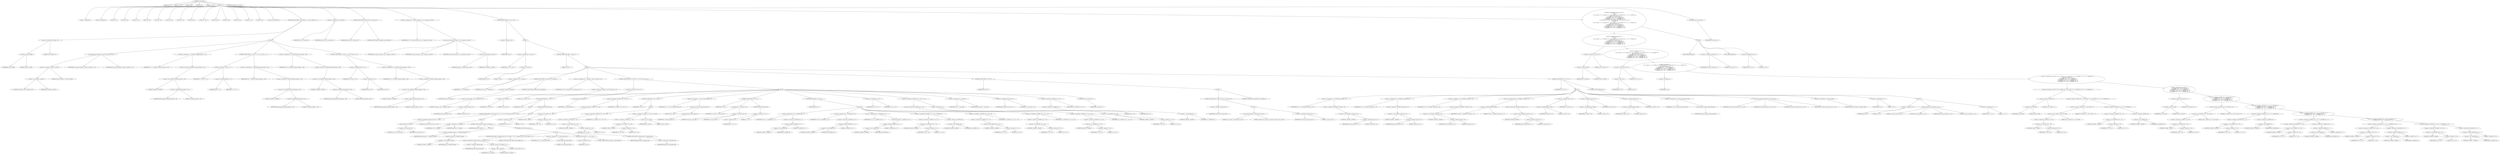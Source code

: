 digraph cache_insert {  
"1000118" [label = "(METHOD,cache_insert)" ]
"1000119" [label = "(PARAM,int a1)" ]
"1000120" [label = "(PARAM,void *cp)" ]
"1000121" [label = "(PARAM,int a3)" ]
"1000122" [label = "(PARAM,int a4)" ]
"1000123" [label = "(PARAM,__int16 a5)" ]
"1000124" [label = "(BLOCK,,)" ]
"1000125" [label = "(LOCAL,v7: unsigned int)" ]
"1000126" [label = "(LOCAL,v8: unsigned int)" ]
"1000127" [label = "(LOCAL,v9: int)" ]
"1000128" [label = "(LOCAL,v10: int)" ]
"1000129" [label = "(LOCAL,v11: int)" ]
"1000130" [label = "(LOCAL,v12: int)" ]
"1000131" [label = "(LOCAL,v13: int)" ]
"1000132" [label = "(LOCAL,v14: int)" ]
"1000133" [label = "(LOCAL,v15: int)" ]
"1000134" [label = "(LOCAL,v16: int)" ]
"1000135" [label = "(LOCAL,v17: char *)" ]
"1000136" [label = "(LOCAL,v18: int)" ]
"1000137" [label = "(LOCAL,v19: int)" ]
"1000138" [label = "(LOCAL,v20: int)" ]
"1000139" [label = "(LOCAL,v21: int)" ]
"1000140" [label = "(LOCAL,v25: int)" ]
"1000141" [label = "(LOCAL,v26: _DWORD [ 4 ])" ]
"1000142" [label = "(CONTROL_STRUCTURE,if ( (a5 & 0x980) != 0 ),if ( (a5 & 0x980) != 0 ))" ]
"1000143" [label = "(<operator>.notEquals,(a5 & 0x980) != 0)" ]
"1000144" [label = "(<operator>.and,a5 & 0x980)" ]
"1000145" [label = "(IDENTIFIER,a5,a5 & 0x980)" ]
"1000146" [label = "(LITERAL,0x980,a5 & 0x980)" ]
"1000147" [label = "(LITERAL,0,(a5 & 0x980) != 0)" ]
"1000148" [label = "(BLOCK,,)" ]
"1000149" [label = "(log_query,log_query((unsigned __int16)a5 | 0x10000, a1, cp))" ]
"1000150" [label = "(<operator>.or,(unsigned __int16)a5 | 0x10000)" ]
"1000151" [label = "(<operator>.cast,(unsigned __int16)a5)" ]
"1000152" [label = "(UNKNOWN,unsigned __int16,unsigned __int16)" ]
"1000153" [label = "(IDENTIFIER,a5,(unsigned __int16)a5)" ]
"1000154" [label = "(LITERAL,0x10000,(unsigned __int16)a5 | 0x10000)" ]
"1000155" [label = "(IDENTIFIER,a1,log_query((unsigned __int16)a5 | 0x10000, a1, cp))" ]
"1000156" [label = "(IDENTIFIER,cp,log_query((unsigned __int16)a5 | 0x10000, a1, cp))" ]
"1000157" [label = "(<operator>.assignment,v7 = *(_DWORD *)(dnsmasq_daemon + 252))" ]
"1000158" [label = "(IDENTIFIER,v7,v7 = *(_DWORD *)(dnsmasq_daemon + 252))" ]
"1000159" [label = "(<operator>.indirection,*(_DWORD *)(dnsmasq_daemon + 252))" ]
"1000160" [label = "(<operator>.cast,(_DWORD *)(dnsmasq_daemon + 252))" ]
"1000161" [label = "(UNKNOWN,_DWORD *,_DWORD *)" ]
"1000162" [label = "(<operator>.addition,dnsmasq_daemon + 252)" ]
"1000163" [label = "(IDENTIFIER,dnsmasq_daemon,dnsmasq_daemon + 252)" ]
"1000164" [label = "(LITERAL,252,dnsmasq_daemon + 252)" ]
"1000165" [label = "(CONTROL_STRUCTURE,if ( v7 && a4 >= v7 ),if ( v7 && a4 >= v7 ))" ]
"1000166" [label = "(<operator>.logicalAnd,v7 && a4 >= v7)" ]
"1000167" [label = "(IDENTIFIER,v7,v7 && a4 >= v7)" ]
"1000168" [label = "(<operator>.greaterEqualsThan,a4 >= v7)" ]
"1000169" [label = "(IDENTIFIER,a4,a4 >= v7)" ]
"1000170" [label = "(IDENTIFIER,v7,a4 >= v7)" ]
"1000171" [label = "(<operator>.assignment,a4 = *(_DWORD *)(dnsmasq_daemon + 252))" ]
"1000172" [label = "(IDENTIFIER,a4,a4 = *(_DWORD *)(dnsmasq_daemon + 252))" ]
"1000173" [label = "(<operator>.indirection,*(_DWORD *)(dnsmasq_daemon + 252))" ]
"1000174" [label = "(<operator>.cast,(_DWORD *)(dnsmasq_daemon + 252))" ]
"1000175" [label = "(UNKNOWN,_DWORD *,_DWORD *)" ]
"1000176" [label = "(<operator>.addition,dnsmasq_daemon + 252)" ]
"1000177" [label = "(IDENTIFIER,dnsmasq_daemon,dnsmasq_daemon + 252)" ]
"1000178" [label = "(LITERAL,252,dnsmasq_daemon + 252)" ]
"1000179" [label = "(<operator>.assignment,v8 = *(_DWORD *)(dnsmasq_daemon + 248))" ]
"1000180" [label = "(IDENTIFIER,v8,v8 = *(_DWORD *)(dnsmasq_daemon + 248))" ]
"1000181" [label = "(<operator>.indirection,*(_DWORD *)(dnsmasq_daemon + 248))" ]
"1000182" [label = "(<operator>.cast,(_DWORD *)(dnsmasq_daemon + 248))" ]
"1000183" [label = "(UNKNOWN,_DWORD *,_DWORD *)" ]
"1000184" [label = "(<operator>.addition,dnsmasq_daemon + 248)" ]
"1000185" [label = "(IDENTIFIER,dnsmasq_daemon,dnsmasq_daemon + 248)" ]
"1000186" [label = "(LITERAL,248,dnsmasq_daemon + 248)" ]
"1000187" [label = "(CONTROL_STRUCTURE,if ( v8 && a4 < v8 ),if ( v8 && a4 < v8 ))" ]
"1000188" [label = "(<operator>.logicalAnd,v8 && a4 < v8)" ]
"1000189" [label = "(IDENTIFIER,v8,v8 && a4 < v8)" ]
"1000190" [label = "(<operator>.lessThan,a4 < v8)" ]
"1000191" [label = "(IDENTIFIER,a4,a4 < v8)" ]
"1000192" [label = "(IDENTIFIER,v8,a4 < v8)" ]
"1000193" [label = "(<operator>.assignment,a4 = *(_DWORD *)(dnsmasq_daemon + 248))" ]
"1000194" [label = "(IDENTIFIER,a4,a4 = *(_DWORD *)(dnsmasq_daemon + 248))" ]
"1000195" [label = "(<operator>.indirection,*(_DWORD *)(dnsmasq_daemon + 248))" ]
"1000196" [label = "(<operator>.cast,(_DWORD *)(dnsmasq_daemon + 248))" ]
"1000197" [label = "(UNKNOWN,_DWORD *,_DWORD *)" ]
"1000198" [label = "(<operator>.addition,dnsmasq_daemon + 248)" ]
"1000199" [label = "(IDENTIFIER,dnsmasq_daemon,dnsmasq_daemon + 248)" ]
"1000200" [label = "(LITERAL,248,dnsmasq_daemon + 248)" ]
"1000201" [label = "(<operator>.assignment,v9 = insert_error)" ]
"1000202" [label = "(IDENTIFIER,v9,v9 = insert_error)" ]
"1000203" [label = "(IDENTIFIER,insert_error,v9 = insert_error)" ]
"1000204" [label = "(CONTROL_STRUCTURE,if ( insert_error ),if ( insert_error ))" ]
"1000205" [label = "(IDENTIFIER,insert_error,if ( insert_error ))" ]
"1000206" [label = "(CONTROL_STRUCTURE,goto LABEL_29;,goto LABEL_29;)" ]
"1000207" [label = "(<operator>.assignment,v10 = cache_scan_free(a1, cp, a3, (unsigned __int16)a5))" ]
"1000208" [label = "(IDENTIFIER,v10,v10 = cache_scan_free(a1, cp, a3, (unsigned __int16)a5))" ]
"1000209" [label = "(cache_scan_free,cache_scan_free(a1, cp, a3, (unsigned __int16)a5))" ]
"1000210" [label = "(IDENTIFIER,a1,cache_scan_free(a1, cp, a3, (unsigned __int16)a5))" ]
"1000211" [label = "(IDENTIFIER,cp,cache_scan_free(a1, cp, a3, (unsigned __int16)a5))" ]
"1000212" [label = "(IDENTIFIER,a3,cache_scan_free(a1, cp, a3, (unsigned __int16)a5))" ]
"1000213" [label = "(<operator>.cast,(unsigned __int16)a5)" ]
"1000214" [label = "(UNKNOWN,unsigned __int16,unsigned __int16)" ]
"1000215" [label = "(IDENTIFIER,a5,(unsigned __int16)a5)" ]
"1000216" [label = "(CONTROL_STRUCTURE,if ( !v10 ),if ( !v10 ))" ]
"1000217" [label = "(<operator>.logicalNot,!v10)" ]
"1000218" [label = "(IDENTIFIER,v10,!v10)" ]
"1000219" [label = "(BLOCK,,)" ]
"1000220" [label = "(<operator>.assignment,v11 = a5 & 4)" ]
"1000221" [label = "(IDENTIFIER,v11,v11 = a5 & 4)" ]
"1000222" [label = "(<operator>.and,a5 & 4)" ]
"1000223" [label = "(IDENTIFIER,a5,a5 & 4)" ]
"1000224" [label = "(LITERAL,4,a5 & 4)" ]
"1000225" [label = "(CONTROL_STRUCTURE,while ( 1 ),while ( 1 ))" ]
"1000226" [label = "(LITERAL,1,while ( 1 ))" ]
"1000227" [label = "(BLOCK,,)" ]
"1000228" [label = "(<operator>.assignment,v12 = cache_tail)" ]
"1000229" [label = "(IDENTIFIER,v12,v12 = cache_tail)" ]
"1000230" [label = "(IDENTIFIER,cache_tail,v12 = cache_tail)" ]
"1000231" [label = "(CONTROL_STRUCTURE,if ( !cache_tail ),if ( !cache_tail ))" ]
"1000232" [label = "(<operator>.logicalNot,!cache_tail)" ]
"1000233" [label = "(IDENTIFIER,cache_tail,!cache_tail)" ]
"1000234" [label = "(CONTROL_STRUCTURE,goto LABEL_28;,goto LABEL_28;)" ]
"1000235" [label = "(<operator>.assignment,v25 = *(unsigned __int16 *)(cache_tail + 36))" ]
"1000236" [label = "(IDENTIFIER,v25,v25 = *(unsigned __int16 *)(cache_tail + 36))" ]
"1000237" [label = "(<operator>.indirection,*(unsigned __int16 *)(cache_tail + 36))" ]
"1000238" [label = "(<operator>.cast,(unsigned __int16 *)(cache_tail + 36))" ]
"1000239" [label = "(UNKNOWN,unsigned __int16 *,unsigned __int16 *)" ]
"1000240" [label = "(<operator>.addition,cache_tail + 36)" ]
"1000241" [label = "(IDENTIFIER,cache_tail,cache_tail + 36)" ]
"1000242" [label = "(LITERAL,36,cache_tail + 36)" ]
"1000243" [label = "(CONTROL_STRUCTURE,if ( (v25 & 0xC) == 0 ),if ( (v25 & 0xC) == 0 ))" ]
"1000244" [label = "(<operator>.equals,(v25 & 0xC) == 0)" ]
"1000245" [label = "(<operator>.and,v25 & 0xC)" ]
"1000246" [label = "(IDENTIFIER,v25,v25 & 0xC)" ]
"1000247" [label = "(LITERAL,0xC,v25 & 0xC)" ]
"1000248" [label = "(LITERAL,0,(v25 & 0xC) == 0)" ]
"1000249" [label = "(BLOCK,,)" ]
"1000250" [label = "(CONTROL_STRUCTURE,if ( a1 ),if ( a1 ))" ]
"1000251" [label = "(IDENTIFIER,a1,if ( a1 ))" ]
"1000252" [label = "(BLOCK,,)" ]
"1000253" [label = "(CONTROL_STRUCTURE,if ( strlen((const char *)a1) > 0x31 ),if ( strlen((const char *)a1) > 0x31 ))" ]
"1000254" [label = "(<operator>.greaterThan,strlen((const char *)a1) > 0x31)" ]
"1000255" [label = "(strlen,strlen((const char *)a1))" ]
"1000256" [label = "(<operator>.cast,(const char *)a1)" ]
"1000257" [label = "(UNKNOWN,const char *,const char *)" ]
"1000258" [label = "(IDENTIFIER,a1,(const char *)a1)" ]
"1000259" [label = "(LITERAL,0x31,strlen((const char *)a1) > 0x31)" ]
"1000260" [label = "(BLOCK,,)" ]
"1000261" [label = "(<operator>.assignment,v10 = big_free)" ]
"1000262" [label = "(IDENTIFIER,v10,v10 = big_free)" ]
"1000263" [label = "(IDENTIFIER,big_free,v10 = big_free)" ]
"1000264" [label = "(CONTROL_STRUCTURE,if ( big_free ),if ( big_free ))" ]
"1000265" [label = "(IDENTIFIER,big_free,if ( big_free ))" ]
"1000266" [label = "(BLOCK,,)" ]
"1000267" [label = "(<operator>.assignment,big_free = *(_DWORD *)big_free)" ]
"1000268" [label = "(IDENTIFIER,big_free,big_free = *(_DWORD *)big_free)" ]
"1000269" [label = "(<operator>.indirection,*(_DWORD *)big_free)" ]
"1000270" [label = "(<operator>.cast,(_DWORD *)big_free)" ]
"1000271" [label = "(UNKNOWN,_DWORD *,_DWORD *)" ]
"1000272" [label = "(IDENTIFIER,big_free,(_DWORD *)big_free)" ]
"1000273" [label = "(CONTROL_STRUCTURE,else,else)" ]
"1000274" [label = "(BLOCK,,)" ]
"1000275" [label = "(CONTROL_STRUCTURE,if ( !bignames_left && (a5 & 0x5000) == 0 ),if ( !bignames_left && (a5 & 0x5000) == 0 ))" ]
"1000276" [label = "(<operator>.logicalAnd,!bignames_left && (a5 & 0x5000) == 0)" ]
"1000277" [label = "(<operator>.logicalNot,!bignames_left)" ]
"1000278" [label = "(IDENTIFIER,bignames_left,!bignames_left)" ]
"1000279" [label = "(<operator>.equals,(a5 & 0x5000) == 0)" ]
"1000280" [label = "(<operator>.and,a5 & 0x5000)" ]
"1000281" [label = "(IDENTIFIER,a5,a5 & 0x5000)" ]
"1000282" [label = "(LITERAL,0x5000,a5 & 0x5000)" ]
"1000283" [label = "(LITERAL,0,(a5 & 0x5000) == 0)" ]
"1000284" [label = "(CONTROL_STRUCTURE,goto LABEL_28;,goto LABEL_28;)" ]
"1000285" [label = "(<operator>.assignment,v10 = whine_malloc(1028))" ]
"1000286" [label = "(IDENTIFIER,v10,v10 = whine_malloc(1028))" ]
"1000287" [label = "(whine_malloc,whine_malloc(1028))" ]
"1000288" [label = "(LITERAL,1028,whine_malloc(1028))" ]
"1000289" [label = "(CONTROL_STRUCTURE,if ( !v10 ),if ( !v10 ))" ]
"1000290" [label = "(<operator>.logicalNot,!v10)" ]
"1000291" [label = "(IDENTIFIER,v10,!v10)" ]
"1000292" [label = "(CONTROL_STRUCTURE,goto LABEL_28;,goto LABEL_28;)" ]
"1000293" [label = "(CONTROL_STRUCTURE,if ( bignames_left ),if ( bignames_left ))" ]
"1000294" [label = "(IDENTIFIER,bignames_left,if ( bignames_left ))" ]
"1000295" [label = "(<operator>.preDecrement,--bignames_left)" ]
"1000296" [label = "(IDENTIFIER,bignames_left,--bignames_left)" ]
"1000297" [label = "(CONTROL_STRUCTURE,else,else)" ]
"1000298" [label = "(BLOCK,,)" ]
"1000299" [label = "(<operator>.assignment,v10 = 0)" ]
"1000300" [label = "(IDENTIFIER,v10,v10 = 0)" ]
"1000301" [label = "(LITERAL,0,v10 = 0)" ]
"1000302" [label = "(cache_unlink,cache_unlink(v12))" ]
"1000303" [label = "(IDENTIFIER,v12,cache_unlink(v12))" ]
"1000304" [label = "(<operator>.assignment,*(_WORD *)(v12 + 36) = a5)" ]
"1000305" [label = "(<operator>.indirection,*(_WORD *)(v12 + 36))" ]
"1000306" [label = "(<operator>.cast,(_WORD *)(v12 + 36))" ]
"1000307" [label = "(UNKNOWN,_WORD *,_WORD *)" ]
"1000308" [label = "(<operator>.addition,v12 + 36)" ]
"1000309" [label = "(IDENTIFIER,v12,v12 + 36)" ]
"1000310" [label = "(LITERAL,36,v12 + 36)" ]
"1000311" [label = "(IDENTIFIER,a5,*(_WORD *)(v12 + 36) = a5)" ]
"1000312" [label = "(CONTROL_STRUCTURE,if ( v10 ),if ( v10 ))" ]
"1000313" [label = "(IDENTIFIER,v10,if ( v10 ))" ]
"1000314" [label = "(BLOCK,,)" ]
"1000315" [label = "(<operator>.assignment,*(_DWORD *)(v12 + 40) = v10)" ]
"1000316" [label = "(<operator>.indirection,*(_DWORD *)(v12 + 40))" ]
"1000317" [label = "(<operator>.cast,(_DWORD *)(v12 + 40))" ]
"1000318" [label = "(UNKNOWN,_DWORD *,_DWORD *)" ]
"1000319" [label = "(<operator>.addition,v12 + 40)" ]
"1000320" [label = "(IDENTIFIER,v12,v12 + 40)" ]
"1000321" [label = "(LITERAL,40,v12 + 40)" ]
"1000322" [label = "(IDENTIFIER,v10,*(_DWORD *)(v12 + 40) = v10)" ]
"1000323" [label = "(<operator>.assignment,*(_WORD *)(v12 + 36) = a5 | 0x200)" ]
"1000324" [label = "(<operator>.indirection,*(_WORD *)(v12 + 36))" ]
"1000325" [label = "(<operator>.cast,(_WORD *)(v12 + 36))" ]
"1000326" [label = "(UNKNOWN,_WORD *,_WORD *)" ]
"1000327" [label = "(<operator>.addition,v12 + 36)" ]
"1000328" [label = "(IDENTIFIER,v12,v12 + 36)" ]
"1000329" [label = "(LITERAL,36,v12 + 36)" ]
"1000330" [label = "(<operator>.or,a5 | 0x200)" ]
"1000331" [label = "(IDENTIFIER,a5,a5 | 0x200)" ]
"1000332" [label = "(LITERAL,0x200,a5 | 0x200)" ]
"1000333" [label = "(<operator>.assignment,v17 = (char *)cache_get_name(v12))" ]
"1000334" [label = "(IDENTIFIER,v17,v17 = (char *)cache_get_name(v12))" ]
"1000335" [label = "(<operator>.cast,(char *)cache_get_name(v12))" ]
"1000336" [label = "(UNKNOWN,char *,char *)" ]
"1000337" [label = "(cache_get_name,cache_get_name(v12))" ]
"1000338" [label = "(IDENTIFIER,v12,cache_get_name(v12))" ]
"1000339" [label = "(CONTROL_STRUCTURE,if ( a1 ),if ( a1 ))" ]
"1000340" [label = "(IDENTIFIER,a1,if ( a1 ))" ]
"1000341" [label = "(strcpy,strcpy(v17, (const char *)a1))" ]
"1000342" [label = "(IDENTIFIER,v17,strcpy(v17, (const char *)a1))" ]
"1000343" [label = "(<operator>.cast,(const char *)a1)" ]
"1000344" [label = "(UNKNOWN,const char *,const char *)" ]
"1000345" [label = "(IDENTIFIER,a1,(const char *)a1)" ]
"1000346" [label = "(CONTROL_STRUCTURE,else,else)" ]
"1000347" [label = "(<operator>.assignment,*v17 = 0)" ]
"1000348" [label = "(<operator>.indirection,*v17)" ]
"1000349" [label = "(IDENTIFIER,v17,*v17 = 0)" ]
"1000350" [label = "(LITERAL,0,*v17 = 0)" ]
"1000351" [label = "(CONTROL_STRUCTURE,if ( cp ),if ( cp ))" ]
"1000352" [label = "(IDENTIFIER,cp,if ( cp ))" ]
"1000353" [label = "(BLOCK,,)" ]
"1000354" [label = "(<operator>.assignment,v18 = *((_DWORD *)cp + 1))" ]
"1000355" [label = "(IDENTIFIER,v18,v18 = *((_DWORD *)cp + 1))" ]
"1000356" [label = "(<operator>.indirection,*((_DWORD *)cp + 1))" ]
"1000357" [label = "(<operator>.addition,(_DWORD *)cp + 1)" ]
"1000358" [label = "(<operator>.cast,(_DWORD *)cp)" ]
"1000359" [label = "(UNKNOWN,_DWORD *,_DWORD *)" ]
"1000360" [label = "(IDENTIFIER,cp,(_DWORD *)cp)" ]
"1000361" [label = "(LITERAL,1,(_DWORD *)cp + 1)" ]
"1000362" [label = "(<operator>.assignment,v19 = *((_DWORD *)cp + 2))" ]
"1000363" [label = "(IDENTIFIER,v19,v19 = *((_DWORD *)cp + 2))" ]
"1000364" [label = "(<operator>.indirection,*((_DWORD *)cp + 2))" ]
"1000365" [label = "(<operator>.addition,(_DWORD *)cp + 2)" ]
"1000366" [label = "(<operator>.cast,(_DWORD *)cp)" ]
"1000367" [label = "(UNKNOWN,_DWORD *,_DWORD *)" ]
"1000368" [label = "(IDENTIFIER,cp,(_DWORD *)cp)" ]
"1000369" [label = "(LITERAL,2,(_DWORD *)cp + 2)" ]
"1000370" [label = "(<operator>.assignment,v20 = *((_DWORD *)cp + 3))" ]
"1000371" [label = "(IDENTIFIER,v20,v20 = *((_DWORD *)cp + 3))" ]
"1000372" [label = "(<operator>.indirection,*((_DWORD *)cp + 3))" ]
"1000373" [label = "(<operator>.addition,(_DWORD *)cp + 3)" ]
"1000374" [label = "(<operator>.cast,(_DWORD *)cp)" ]
"1000375" [label = "(UNKNOWN,_DWORD *,_DWORD *)" ]
"1000376" [label = "(IDENTIFIER,cp,(_DWORD *)cp)" ]
"1000377" [label = "(LITERAL,3,(_DWORD *)cp + 3)" ]
"1000378" [label = "(<operator>.assignment,*(_DWORD *)(v12 + 12) = *(_DWORD *)cp)" ]
"1000379" [label = "(<operator>.indirection,*(_DWORD *)(v12 + 12))" ]
"1000380" [label = "(<operator>.cast,(_DWORD *)(v12 + 12))" ]
"1000381" [label = "(UNKNOWN,_DWORD *,_DWORD *)" ]
"1000382" [label = "(<operator>.addition,v12 + 12)" ]
"1000383" [label = "(IDENTIFIER,v12,v12 + 12)" ]
"1000384" [label = "(LITERAL,12,v12 + 12)" ]
"1000385" [label = "(<operator>.indirection,*(_DWORD *)cp)" ]
"1000386" [label = "(<operator>.cast,(_DWORD *)cp)" ]
"1000387" [label = "(UNKNOWN,_DWORD *,_DWORD *)" ]
"1000388" [label = "(IDENTIFIER,cp,(_DWORD *)cp)" ]
"1000389" [label = "(<operator>.assignment,*(_DWORD *)(v12 + 16) = v18)" ]
"1000390" [label = "(<operator>.indirection,*(_DWORD *)(v12 + 16))" ]
"1000391" [label = "(<operator>.cast,(_DWORD *)(v12 + 16))" ]
"1000392" [label = "(UNKNOWN,_DWORD *,_DWORD *)" ]
"1000393" [label = "(<operator>.addition,v12 + 16)" ]
"1000394" [label = "(IDENTIFIER,v12,v12 + 16)" ]
"1000395" [label = "(LITERAL,16,v12 + 16)" ]
"1000396" [label = "(IDENTIFIER,v18,*(_DWORD *)(v12 + 16) = v18)" ]
"1000397" [label = "(<operator>.assignment,*(_DWORD *)(v12 + 20) = v19)" ]
"1000398" [label = "(<operator>.indirection,*(_DWORD *)(v12 + 20))" ]
"1000399" [label = "(<operator>.cast,(_DWORD *)(v12 + 20))" ]
"1000400" [label = "(UNKNOWN,_DWORD *,_DWORD *)" ]
"1000401" [label = "(<operator>.addition,v12 + 20)" ]
"1000402" [label = "(IDENTIFIER,v12,v12 + 20)" ]
"1000403" [label = "(LITERAL,20,v12 + 20)" ]
"1000404" [label = "(IDENTIFIER,v19,*(_DWORD *)(v12 + 20) = v19)" ]
"1000405" [label = "(<operator>.assignment,*(_DWORD *)(v12 + 24) = v20)" ]
"1000406" [label = "(<operator>.indirection,*(_DWORD *)(v12 + 24))" ]
"1000407" [label = "(<operator>.cast,(_DWORD *)(v12 + 24))" ]
"1000408" [label = "(UNKNOWN,_DWORD *,_DWORD *)" ]
"1000409" [label = "(<operator>.addition,v12 + 24)" ]
"1000410" [label = "(IDENTIFIER,v12,v12 + 24)" ]
"1000411" [label = "(LITERAL,24,v12 + 24)" ]
"1000412" [label = "(IDENTIFIER,v20,*(_DWORD *)(v12 + 24) = v20)" ]
"1000413" [label = "(<operator>.assignment,v10 = v12)" ]
"1000414" [label = "(IDENTIFIER,v10,v10 = v12)" ]
"1000415" [label = "(IDENTIFIER,v12,v10 = v12)" ]
"1000416" [label = "(<operator>.assignment,*(_DWORD *)(v12 + 28) = a3 + a4)" ]
"1000417" [label = "(<operator>.indirection,*(_DWORD *)(v12 + 28))" ]
"1000418" [label = "(<operator>.cast,(_DWORD *)(v12 + 28))" ]
"1000419" [label = "(UNKNOWN,_DWORD *,_DWORD *)" ]
"1000420" [label = "(<operator>.addition,v12 + 28)" ]
"1000421" [label = "(IDENTIFIER,v12,v12 + 28)" ]
"1000422" [label = "(LITERAL,28,v12 + 28)" ]
"1000423" [label = "(<operator>.addition,a3 + a4)" ]
"1000424" [label = "(IDENTIFIER,a3,a3 + a4)" ]
"1000425" [label = "(IDENTIFIER,a4,a3 + a4)" ]
"1000426" [label = "(<operator>.assignment,v21 = new_chain)" ]
"1000427" [label = "(IDENTIFIER,v21,v21 = new_chain)" ]
"1000428" [label = "(IDENTIFIER,new_chain,v21 = new_chain)" ]
"1000429" [label = "(<operator>.assignment,new_chain = v12)" ]
"1000430" [label = "(IDENTIFIER,new_chain,new_chain = v12)" ]
"1000431" [label = "(IDENTIFIER,v12,new_chain = v12)" ]
"1000432" [label = "(<operator>.assignment,*(_DWORD *)v12 = v21)" ]
"1000433" [label = "(<operator>.indirection,*(_DWORD *)v12)" ]
"1000434" [label = "(<operator>.cast,(_DWORD *)v12)" ]
"1000435" [label = "(UNKNOWN,_DWORD *,_DWORD *)" ]
"1000436" [label = "(IDENTIFIER,v12,(_DWORD *)v12)" ]
"1000437" [label = "(IDENTIFIER,v21,*(_DWORD *)v12 = v21)" ]
"1000438" [label = "(RETURN,return v10;,return v10;)" ]
"1000439" [label = "(IDENTIFIER,v10,return v10;)" ]
"1000440" [label = "(CONTROL_STRUCTURE,if ( v9 ),if ( v9 ))" ]
"1000441" [label = "(IDENTIFIER,v9,if ( v9 ))" ]
"1000442" [label = "(BLOCK,,)" ]
"1000443" [label = "(CONTROL_STRUCTURE,if ( !warned_12255 ),if ( !warned_12255 ))" ]
"1000444" [label = "(<operator>.logicalNot,!warned_12255)" ]
"1000445" [label = "(IDENTIFIER,warned_12255,!warned_12255)" ]
"1000446" [label = "(BLOCK,,)" ]
"1000447" [label = "(my_syslog,my_syslog(3, \"Internal error in cache.\"))" ]
"1000448" [label = "(LITERAL,3,my_syslog(3, \"Internal error in cache.\"))" ]
"1000449" [label = "(LITERAL,\"Internal error in cache.\",my_syslog(3, \"Internal error in cache.\"))" ]
"1000450" [label = "(<operator>.assignment,warned_12255 = 1)" ]
"1000451" [label = "(IDENTIFIER,warned_12255,warned_12255 = 1)" ]
"1000452" [label = "(LITERAL,1,warned_12255 = 1)" ]
"1000453" [label = "(CONTROL_STRUCTURE,goto LABEL_28;,goto LABEL_28;)" ]
"1000454" [label = "(CONTROL_STRUCTURE,if ( v11 ),if ( v11 ))" ]
"1000455" [label = "(IDENTIFIER,v11,if ( v11 ))" ]
"1000456" [label = "(BLOCK,,)" ]
"1000457" [label = "(<operator>.assignment,v13 = *(_DWORD *)(cache_tail + 16))" ]
"1000458" [label = "(IDENTIFIER,v13,v13 = *(_DWORD *)(cache_tail + 16))" ]
"1000459" [label = "(<operator>.indirection,*(_DWORD *)(cache_tail + 16))" ]
"1000460" [label = "(<operator>.cast,(_DWORD *)(cache_tail + 16))" ]
"1000461" [label = "(UNKNOWN,_DWORD *,_DWORD *)" ]
"1000462" [label = "(<operator>.addition,cache_tail + 16)" ]
"1000463" [label = "(IDENTIFIER,cache_tail,cache_tail + 16)" ]
"1000464" [label = "(LITERAL,16,cache_tail + 16)" ]
"1000465" [label = "(<operator>.assignment,v14 = *(_DWORD *)(cache_tail + 20))" ]
"1000466" [label = "(IDENTIFIER,v14,v14 = *(_DWORD *)(cache_tail + 20))" ]
"1000467" [label = "(<operator>.indirection,*(_DWORD *)(cache_tail + 20))" ]
"1000468" [label = "(<operator>.cast,(_DWORD *)(cache_tail + 20))" ]
"1000469" [label = "(UNKNOWN,_DWORD *,_DWORD *)" ]
"1000470" [label = "(<operator>.addition,cache_tail + 20)" ]
"1000471" [label = "(IDENTIFIER,cache_tail,cache_tail + 20)" ]
"1000472" [label = "(LITERAL,20,cache_tail + 20)" ]
"1000473" [label = "(<operator>.assignment,v15 = *(_DWORD *)(cache_tail + 24))" ]
"1000474" [label = "(IDENTIFIER,v15,v15 = *(_DWORD *)(cache_tail + 24))" ]
"1000475" [label = "(<operator>.indirection,*(_DWORD *)(cache_tail + 24))" ]
"1000476" [label = "(<operator>.cast,(_DWORD *)(cache_tail + 24))" ]
"1000477" [label = "(UNKNOWN,_DWORD *,_DWORD *)" ]
"1000478" [label = "(<operator>.addition,cache_tail + 24)" ]
"1000479" [label = "(IDENTIFIER,cache_tail,cache_tail + 24)" ]
"1000480" [label = "(LITERAL,24,cache_tail + 24)" ]
"1000481" [label = "(<operator>.assignment,v26[0] = *(_DWORD *)(cache_tail + 12))" ]
"1000482" [label = "(<operator>.indirectIndexAccess,v26[0])" ]
"1000483" [label = "(IDENTIFIER,v26,v26[0] = *(_DWORD *)(cache_tail + 12))" ]
"1000484" [label = "(LITERAL,0,v26[0] = *(_DWORD *)(cache_tail + 12))" ]
"1000485" [label = "(<operator>.indirection,*(_DWORD *)(cache_tail + 12))" ]
"1000486" [label = "(<operator>.cast,(_DWORD *)(cache_tail + 12))" ]
"1000487" [label = "(UNKNOWN,_DWORD *,_DWORD *)" ]
"1000488" [label = "(<operator>.addition,cache_tail + 12)" ]
"1000489" [label = "(IDENTIFIER,cache_tail,cache_tail + 12)" ]
"1000490" [label = "(LITERAL,12,cache_tail + 12)" ]
"1000491" [label = "(<operator>.assignment,v26[1] = v13)" ]
"1000492" [label = "(<operator>.indirectIndexAccess,v26[1])" ]
"1000493" [label = "(IDENTIFIER,v26,v26[1] = v13)" ]
"1000494" [label = "(LITERAL,1,v26[1] = v13)" ]
"1000495" [label = "(IDENTIFIER,v13,v26[1] = v13)" ]
"1000496" [label = "(<operator>.assignment,v26[2] = v14)" ]
"1000497" [label = "(<operator>.indirectIndexAccess,v26[2])" ]
"1000498" [label = "(IDENTIFIER,v26,v26[2] = v14)" ]
"1000499" [label = "(LITERAL,2,v26[2] = v14)" ]
"1000500" [label = "(IDENTIFIER,v14,v26[2] = v14)" ]
"1000501" [label = "(<operator>.assignment,v26[3] = v15)" ]
"1000502" [label = "(<operator>.indirectIndexAccess,v26[3])" ]
"1000503" [label = "(IDENTIFIER,v26,v26[3] = v15)" ]
"1000504" [label = "(LITERAL,3,v26[3] = v15)" ]
"1000505" [label = "(IDENTIFIER,v15,v26[3] = v15)" ]
"1000506" [label = "(<operator>.assignment,v16 = cache_get_name(cache_tail))" ]
"1000507" [label = "(IDENTIFIER,v16,v16 = cache_get_name(cache_tail))" ]
"1000508" [label = "(cache_get_name,cache_get_name(cache_tail))" ]
"1000509" [label = "(IDENTIFIER,cache_tail,cache_get_name(cache_tail))" ]
"1000510" [label = "(cache_scan_free,cache_scan_free(v16, v26, a3, v25))" ]
"1000511" [label = "(IDENTIFIER,v16,cache_scan_free(v16, v26, a3, v25))" ]
"1000512" [label = "(IDENTIFIER,v26,cache_scan_free(v16, v26, a3, v25))" ]
"1000513" [label = "(IDENTIFIER,a3,cache_scan_free(v16, v26, a3, v25))" ]
"1000514" [label = "(IDENTIFIER,v25,cache_scan_free(v16, v26, a3, v25))" ]
"1000515" [label = "(<operator>.preIncrement,++cache_live_freed)" ]
"1000516" [label = "(IDENTIFIER,cache_live_freed,++cache_live_freed)" ]
"1000517" [label = "(<operator>.assignment,v9 = 1)" ]
"1000518" [label = "(IDENTIFIER,v9,v9 = 1)" ]
"1000519" [label = "(LITERAL,1,v9 = 1)" ]
"1000520" [label = "(CONTROL_STRUCTURE,else,else)" ]
"1000521" [label = "(BLOCK,,)" ]
"1000522" [label = "(<operator>.assignment,v9 = 0)" ]
"1000523" [label = "(IDENTIFIER,v9,v9 = 0)" ]
"1000524" [label = "(LITERAL,0,v9 = 0)" ]
"1000525" [label = "(cache_scan_free,cache_scan_free(0, 0, a3, 0))" ]
"1000526" [label = "(LITERAL,0,cache_scan_free(0, 0, a3, 0))" ]
"1000527" [label = "(LITERAL,0,cache_scan_free(0, 0, a3, 0))" ]
"1000528" [label = "(IDENTIFIER,a3,cache_scan_free(0, 0, a3, 0))" ]
"1000529" [label = "(LITERAL,0,cache_scan_free(0, 0, a3, 0))" ]
"1000530" [label = "(<operator>.assignment,v11 = 1)" ]
"1000531" [label = "(IDENTIFIER,v11,v11 = 1)" ]
"1000532" [label = "(LITERAL,1,v11 = 1)" ]
"1000533" [label = "(CONTROL_STRUCTURE,if ( (a5 & 0x180) == 0\n    || (a5 & 8) == 0\n    || !cp\n    || ((a5 & 0x80) == 0 || (*(_WORD *)(v10 + 36) & 0x80) == 0 || *(_DWORD *)(v10 + 12) != *(_DWORD *)cp)\n    && ((a5 & 0x100) == 0\n     || (*(_WORD *)(v10 + 36) & 0x100) == 0\n     || *(_DWORD *)(v10 + 12) != *(_DWORD *)cp\n     || *(_DWORD *)(v10 + 16) != *((_DWORD *)cp + 1)\n     || *(_DWORD *)(v10 + 20) != *((_DWORD *)cp + 2)\n     || *(_DWORD *)(v10 + 24) != *((_DWORD *)cp + 3)) ),if ( (a5 & 0x180) == 0\n    || (a5 & 8) == 0\n    || !cp\n    || ((a5 & 0x80) == 0 || (*(_WORD *)(v10 + 36) & 0x80) == 0 || *(_DWORD *)(v10 + 12) != *(_DWORD *)cp)\n    && ((a5 & 0x100) == 0\n     || (*(_WORD *)(v10 + 36) & 0x100) == 0\n     || *(_DWORD *)(v10 + 12) != *(_DWORD *)cp\n     || *(_DWORD *)(v10 + 16) != *((_DWORD *)cp + 1)\n     || *(_DWORD *)(v10 + 20) != *((_DWORD *)cp + 2)\n     || *(_DWORD *)(v10 + 24) != *((_DWORD *)cp + 3)) ))" ]
"1000534" [label = "(<operator>.logicalOr,(a5 & 0x180) == 0\n    || (a5 & 8) == 0\n    || !cp\n    || ((a5 & 0x80) == 0 || (*(_WORD *)(v10 + 36) & 0x80) == 0 || *(_DWORD *)(v10 + 12) != *(_DWORD *)cp)\n    && ((a5 & 0x100) == 0\n     || (*(_WORD *)(v10 + 36) & 0x100) == 0\n     || *(_DWORD *)(v10 + 12) != *(_DWORD *)cp\n     || *(_DWORD *)(v10 + 16) != *((_DWORD *)cp + 1)\n     || *(_DWORD *)(v10 + 20) != *((_DWORD *)cp + 2)\n     || *(_DWORD *)(v10 + 24) != *((_DWORD *)cp + 3)))" ]
"1000535" [label = "(<operator>.equals,(a5 & 0x180) == 0)" ]
"1000536" [label = "(<operator>.and,a5 & 0x180)" ]
"1000537" [label = "(IDENTIFIER,a5,a5 & 0x180)" ]
"1000538" [label = "(LITERAL,0x180,a5 & 0x180)" ]
"1000539" [label = "(LITERAL,0,(a5 & 0x180) == 0)" ]
"1000540" [label = "(<operator>.logicalOr,(a5 & 8) == 0\n    || !cp\n    || ((a5 & 0x80) == 0 || (*(_WORD *)(v10 + 36) & 0x80) == 0 || *(_DWORD *)(v10 + 12) != *(_DWORD *)cp)\n    && ((a5 & 0x100) == 0\n     || (*(_WORD *)(v10 + 36) & 0x100) == 0\n     || *(_DWORD *)(v10 + 12) != *(_DWORD *)cp\n     || *(_DWORD *)(v10 + 16) != *((_DWORD *)cp + 1)\n     || *(_DWORD *)(v10 + 20) != *((_DWORD *)cp + 2)\n     || *(_DWORD *)(v10 + 24) != *((_DWORD *)cp + 3)))" ]
"1000541" [label = "(<operator>.equals,(a5 & 8) == 0)" ]
"1000542" [label = "(<operator>.and,a5 & 8)" ]
"1000543" [label = "(IDENTIFIER,a5,a5 & 8)" ]
"1000544" [label = "(LITERAL,8,a5 & 8)" ]
"1000545" [label = "(LITERAL,0,(a5 & 8) == 0)" ]
"1000546" [label = "(<operator>.logicalOr,!cp\n    || ((a5 & 0x80) == 0 || (*(_WORD *)(v10 + 36) & 0x80) == 0 || *(_DWORD *)(v10 + 12) != *(_DWORD *)cp)\n    && ((a5 & 0x100) == 0\n     || (*(_WORD *)(v10 + 36) & 0x100) == 0\n     || *(_DWORD *)(v10 + 12) != *(_DWORD *)cp\n     || *(_DWORD *)(v10 + 16) != *((_DWORD *)cp + 1)\n     || *(_DWORD *)(v10 + 20) != *((_DWORD *)cp + 2)\n     || *(_DWORD *)(v10 + 24) != *((_DWORD *)cp + 3)))" ]
"1000547" [label = "(<operator>.logicalNot,!cp)" ]
"1000548" [label = "(IDENTIFIER,cp,!cp)" ]
"1000549" [label = "(<operator>.logicalAnd,((a5 & 0x80) == 0 || (*(_WORD *)(v10 + 36) & 0x80) == 0 || *(_DWORD *)(v10 + 12) != *(_DWORD *)cp)\n    && ((a5 & 0x100) == 0\n     || (*(_WORD *)(v10 + 36) & 0x100) == 0\n     || *(_DWORD *)(v10 + 12) != *(_DWORD *)cp\n     || *(_DWORD *)(v10 + 16) != *((_DWORD *)cp + 1)\n     || *(_DWORD *)(v10 + 20) != *((_DWORD *)cp + 2)\n     || *(_DWORD *)(v10 + 24) != *((_DWORD *)cp + 3)))" ]
"1000550" [label = "(<operator>.logicalOr,(a5 & 0x80) == 0 || (*(_WORD *)(v10 + 36) & 0x80) == 0 || *(_DWORD *)(v10 + 12) != *(_DWORD *)cp)" ]
"1000551" [label = "(<operator>.equals,(a5 & 0x80) == 0)" ]
"1000552" [label = "(<operator>.and,a5 & 0x80)" ]
"1000553" [label = "(IDENTIFIER,a5,a5 & 0x80)" ]
"1000554" [label = "(LITERAL,0x80,a5 & 0x80)" ]
"1000555" [label = "(LITERAL,0,(a5 & 0x80) == 0)" ]
"1000556" [label = "(<operator>.logicalOr,(*(_WORD *)(v10 + 36) & 0x80) == 0 || *(_DWORD *)(v10 + 12) != *(_DWORD *)cp)" ]
"1000557" [label = "(<operator>.equals,(*(_WORD *)(v10 + 36) & 0x80) == 0)" ]
"1000558" [label = "(<operator>.and,*(_WORD *)(v10 + 36) & 0x80)" ]
"1000559" [label = "(<operator>.indirection,*(_WORD *)(v10 + 36))" ]
"1000560" [label = "(<operator>.cast,(_WORD *)(v10 + 36))" ]
"1000561" [label = "(UNKNOWN,_WORD *,_WORD *)" ]
"1000562" [label = "(<operator>.addition,v10 + 36)" ]
"1000563" [label = "(IDENTIFIER,v10,v10 + 36)" ]
"1000564" [label = "(LITERAL,36,v10 + 36)" ]
"1000565" [label = "(LITERAL,0x80,*(_WORD *)(v10 + 36) & 0x80)" ]
"1000566" [label = "(LITERAL,0,(*(_WORD *)(v10 + 36) & 0x80) == 0)" ]
"1000567" [label = "(<operator>.notEquals,*(_DWORD *)(v10 + 12) != *(_DWORD *)cp)" ]
"1000568" [label = "(<operator>.indirection,*(_DWORD *)(v10 + 12))" ]
"1000569" [label = "(<operator>.cast,(_DWORD *)(v10 + 12))" ]
"1000570" [label = "(UNKNOWN,_DWORD *,_DWORD *)" ]
"1000571" [label = "(<operator>.addition,v10 + 12)" ]
"1000572" [label = "(IDENTIFIER,v10,v10 + 12)" ]
"1000573" [label = "(LITERAL,12,v10 + 12)" ]
"1000574" [label = "(<operator>.indirection,*(_DWORD *)cp)" ]
"1000575" [label = "(<operator>.cast,(_DWORD *)cp)" ]
"1000576" [label = "(UNKNOWN,_DWORD *,_DWORD *)" ]
"1000577" [label = "(IDENTIFIER,cp,(_DWORD *)cp)" ]
"1000578" [label = "(<operator>.logicalOr,(a5 & 0x100) == 0\n     || (*(_WORD *)(v10 + 36) & 0x100) == 0\n     || *(_DWORD *)(v10 + 12) != *(_DWORD *)cp\n     || *(_DWORD *)(v10 + 16) != *((_DWORD *)cp + 1)\n     || *(_DWORD *)(v10 + 20) != *((_DWORD *)cp + 2)\n     || *(_DWORD *)(v10 + 24) != *((_DWORD *)cp + 3))" ]
"1000579" [label = "(<operator>.equals,(a5 & 0x100) == 0)" ]
"1000580" [label = "(<operator>.and,a5 & 0x100)" ]
"1000581" [label = "(IDENTIFIER,a5,a5 & 0x100)" ]
"1000582" [label = "(LITERAL,0x100,a5 & 0x100)" ]
"1000583" [label = "(LITERAL,0,(a5 & 0x100) == 0)" ]
"1000584" [label = "(<operator>.logicalOr,(*(_WORD *)(v10 + 36) & 0x100) == 0\n     || *(_DWORD *)(v10 + 12) != *(_DWORD *)cp\n     || *(_DWORD *)(v10 + 16) != *((_DWORD *)cp + 1)\n     || *(_DWORD *)(v10 + 20) != *((_DWORD *)cp + 2)\n     || *(_DWORD *)(v10 + 24) != *((_DWORD *)cp + 3))" ]
"1000585" [label = "(<operator>.equals,(*(_WORD *)(v10 + 36) & 0x100) == 0)" ]
"1000586" [label = "(<operator>.and,*(_WORD *)(v10 + 36) & 0x100)" ]
"1000587" [label = "(<operator>.indirection,*(_WORD *)(v10 + 36))" ]
"1000588" [label = "(<operator>.cast,(_WORD *)(v10 + 36))" ]
"1000589" [label = "(UNKNOWN,_WORD *,_WORD *)" ]
"1000590" [label = "(<operator>.addition,v10 + 36)" ]
"1000591" [label = "(IDENTIFIER,v10,v10 + 36)" ]
"1000592" [label = "(LITERAL,36,v10 + 36)" ]
"1000593" [label = "(LITERAL,0x100,*(_WORD *)(v10 + 36) & 0x100)" ]
"1000594" [label = "(LITERAL,0,(*(_WORD *)(v10 + 36) & 0x100) == 0)" ]
"1000595" [label = "(<operator>.logicalOr,*(_DWORD *)(v10 + 12) != *(_DWORD *)cp\n     || *(_DWORD *)(v10 + 16) != *((_DWORD *)cp + 1)\n     || *(_DWORD *)(v10 + 20) != *((_DWORD *)cp + 2)\n     || *(_DWORD *)(v10 + 24) != *((_DWORD *)cp + 3))" ]
"1000596" [label = "(<operator>.notEquals,*(_DWORD *)(v10 + 12) != *(_DWORD *)cp)" ]
"1000597" [label = "(<operator>.indirection,*(_DWORD *)(v10 + 12))" ]
"1000598" [label = "(<operator>.cast,(_DWORD *)(v10 + 12))" ]
"1000599" [label = "(UNKNOWN,_DWORD *,_DWORD *)" ]
"1000600" [label = "(<operator>.addition,v10 + 12)" ]
"1000601" [label = "(IDENTIFIER,v10,v10 + 12)" ]
"1000602" [label = "(LITERAL,12,v10 + 12)" ]
"1000603" [label = "(<operator>.indirection,*(_DWORD *)cp)" ]
"1000604" [label = "(<operator>.cast,(_DWORD *)cp)" ]
"1000605" [label = "(UNKNOWN,_DWORD *,_DWORD *)" ]
"1000606" [label = "(IDENTIFIER,cp,(_DWORD *)cp)" ]
"1000607" [label = "(<operator>.logicalOr,*(_DWORD *)(v10 + 16) != *((_DWORD *)cp + 1)\n     || *(_DWORD *)(v10 + 20) != *((_DWORD *)cp + 2)\n     || *(_DWORD *)(v10 + 24) != *((_DWORD *)cp + 3))" ]
"1000608" [label = "(<operator>.notEquals,*(_DWORD *)(v10 + 16) != *((_DWORD *)cp + 1))" ]
"1000609" [label = "(<operator>.indirection,*(_DWORD *)(v10 + 16))" ]
"1000610" [label = "(<operator>.cast,(_DWORD *)(v10 + 16))" ]
"1000611" [label = "(UNKNOWN,_DWORD *,_DWORD *)" ]
"1000612" [label = "(<operator>.addition,v10 + 16)" ]
"1000613" [label = "(IDENTIFIER,v10,v10 + 16)" ]
"1000614" [label = "(LITERAL,16,v10 + 16)" ]
"1000615" [label = "(<operator>.indirection,*((_DWORD *)cp + 1))" ]
"1000616" [label = "(<operator>.addition,(_DWORD *)cp + 1)" ]
"1000617" [label = "(<operator>.cast,(_DWORD *)cp)" ]
"1000618" [label = "(UNKNOWN,_DWORD *,_DWORD *)" ]
"1000619" [label = "(IDENTIFIER,cp,(_DWORD *)cp)" ]
"1000620" [label = "(LITERAL,1,(_DWORD *)cp + 1)" ]
"1000621" [label = "(<operator>.logicalOr,*(_DWORD *)(v10 + 20) != *((_DWORD *)cp + 2)\n     || *(_DWORD *)(v10 + 24) != *((_DWORD *)cp + 3))" ]
"1000622" [label = "(<operator>.notEquals,*(_DWORD *)(v10 + 20) != *((_DWORD *)cp + 2))" ]
"1000623" [label = "(<operator>.indirection,*(_DWORD *)(v10 + 20))" ]
"1000624" [label = "(<operator>.cast,(_DWORD *)(v10 + 20))" ]
"1000625" [label = "(UNKNOWN,_DWORD *,_DWORD *)" ]
"1000626" [label = "(<operator>.addition,v10 + 20)" ]
"1000627" [label = "(IDENTIFIER,v10,v10 + 20)" ]
"1000628" [label = "(LITERAL,20,v10 + 20)" ]
"1000629" [label = "(<operator>.indirection,*((_DWORD *)cp + 2))" ]
"1000630" [label = "(<operator>.addition,(_DWORD *)cp + 2)" ]
"1000631" [label = "(<operator>.cast,(_DWORD *)cp)" ]
"1000632" [label = "(UNKNOWN,_DWORD *,_DWORD *)" ]
"1000633" [label = "(IDENTIFIER,cp,(_DWORD *)cp)" ]
"1000634" [label = "(LITERAL,2,(_DWORD *)cp + 2)" ]
"1000635" [label = "(<operator>.notEquals,*(_DWORD *)(v10 + 24) != *((_DWORD *)cp + 3))" ]
"1000636" [label = "(<operator>.indirection,*(_DWORD *)(v10 + 24))" ]
"1000637" [label = "(<operator>.cast,(_DWORD *)(v10 + 24))" ]
"1000638" [label = "(UNKNOWN,_DWORD *,_DWORD *)" ]
"1000639" [label = "(<operator>.addition,v10 + 24)" ]
"1000640" [label = "(IDENTIFIER,v10,v10 + 24)" ]
"1000641" [label = "(LITERAL,24,v10 + 24)" ]
"1000642" [label = "(<operator>.indirection,*((_DWORD *)cp + 3))" ]
"1000643" [label = "(<operator>.addition,(_DWORD *)cp + 3)" ]
"1000644" [label = "(<operator>.cast,(_DWORD *)cp)" ]
"1000645" [label = "(UNKNOWN,_DWORD *,_DWORD *)" ]
"1000646" [label = "(IDENTIFIER,cp,(_DWORD *)cp)" ]
"1000647" [label = "(LITERAL,3,(_DWORD *)cp + 3)" ]
"1000648" [label = "(BLOCK,,)" ]
"1000649" [label = "(JUMP_TARGET,LABEL_28)" ]
"1000650" [label = "(<operator>.assignment,insert_error = 1)" ]
"1000651" [label = "(IDENTIFIER,insert_error,insert_error = 1)" ]
"1000652" [label = "(LITERAL,1,insert_error = 1)" ]
"1000653" [label = "(JUMP_TARGET,LABEL_29)" ]
"1000654" [label = "(<operator>.assignment,v10 = 0)" ]
"1000655" [label = "(IDENTIFIER,v10,v10 = 0)" ]
"1000656" [label = "(LITERAL,0,v10 = 0)" ]
"1000657" [label = "(RETURN,return v10;,return v10;)" ]
"1000658" [label = "(IDENTIFIER,v10,return v10;)" ]
"1000659" [label = "(METHOD_RETURN,int __fastcall)" ]
  "1000118" -> "1000119" 
  "1000118" -> "1000120" 
  "1000118" -> "1000121" 
  "1000118" -> "1000122" 
  "1000118" -> "1000123" 
  "1000118" -> "1000124" 
  "1000118" -> "1000659" 
  "1000124" -> "1000125" 
  "1000124" -> "1000126" 
  "1000124" -> "1000127" 
  "1000124" -> "1000128" 
  "1000124" -> "1000129" 
  "1000124" -> "1000130" 
  "1000124" -> "1000131" 
  "1000124" -> "1000132" 
  "1000124" -> "1000133" 
  "1000124" -> "1000134" 
  "1000124" -> "1000135" 
  "1000124" -> "1000136" 
  "1000124" -> "1000137" 
  "1000124" -> "1000138" 
  "1000124" -> "1000139" 
  "1000124" -> "1000140" 
  "1000124" -> "1000141" 
  "1000124" -> "1000142" 
  "1000124" -> "1000201" 
  "1000124" -> "1000204" 
  "1000124" -> "1000207" 
  "1000124" -> "1000216" 
  "1000124" -> "1000533" 
  "1000124" -> "1000657" 
  "1000142" -> "1000143" 
  "1000142" -> "1000148" 
  "1000143" -> "1000144" 
  "1000143" -> "1000147" 
  "1000144" -> "1000145" 
  "1000144" -> "1000146" 
  "1000148" -> "1000149" 
  "1000148" -> "1000157" 
  "1000148" -> "1000165" 
  "1000148" -> "1000179" 
  "1000148" -> "1000187" 
  "1000149" -> "1000150" 
  "1000149" -> "1000155" 
  "1000149" -> "1000156" 
  "1000150" -> "1000151" 
  "1000150" -> "1000154" 
  "1000151" -> "1000152" 
  "1000151" -> "1000153" 
  "1000157" -> "1000158" 
  "1000157" -> "1000159" 
  "1000159" -> "1000160" 
  "1000160" -> "1000161" 
  "1000160" -> "1000162" 
  "1000162" -> "1000163" 
  "1000162" -> "1000164" 
  "1000165" -> "1000166" 
  "1000165" -> "1000171" 
  "1000166" -> "1000167" 
  "1000166" -> "1000168" 
  "1000168" -> "1000169" 
  "1000168" -> "1000170" 
  "1000171" -> "1000172" 
  "1000171" -> "1000173" 
  "1000173" -> "1000174" 
  "1000174" -> "1000175" 
  "1000174" -> "1000176" 
  "1000176" -> "1000177" 
  "1000176" -> "1000178" 
  "1000179" -> "1000180" 
  "1000179" -> "1000181" 
  "1000181" -> "1000182" 
  "1000182" -> "1000183" 
  "1000182" -> "1000184" 
  "1000184" -> "1000185" 
  "1000184" -> "1000186" 
  "1000187" -> "1000188" 
  "1000187" -> "1000193" 
  "1000188" -> "1000189" 
  "1000188" -> "1000190" 
  "1000190" -> "1000191" 
  "1000190" -> "1000192" 
  "1000193" -> "1000194" 
  "1000193" -> "1000195" 
  "1000195" -> "1000196" 
  "1000196" -> "1000197" 
  "1000196" -> "1000198" 
  "1000198" -> "1000199" 
  "1000198" -> "1000200" 
  "1000201" -> "1000202" 
  "1000201" -> "1000203" 
  "1000204" -> "1000205" 
  "1000204" -> "1000206" 
  "1000207" -> "1000208" 
  "1000207" -> "1000209" 
  "1000209" -> "1000210" 
  "1000209" -> "1000211" 
  "1000209" -> "1000212" 
  "1000209" -> "1000213" 
  "1000213" -> "1000214" 
  "1000213" -> "1000215" 
  "1000216" -> "1000217" 
  "1000216" -> "1000219" 
  "1000217" -> "1000218" 
  "1000219" -> "1000220" 
  "1000219" -> "1000225" 
  "1000220" -> "1000221" 
  "1000220" -> "1000222" 
  "1000222" -> "1000223" 
  "1000222" -> "1000224" 
  "1000225" -> "1000226" 
  "1000225" -> "1000227" 
  "1000227" -> "1000228" 
  "1000227" -> "1000231" 
  "1000227" -> "1000235" 
  "1000227" -> "1000243" 
  "1000227" -> "1000440" 
  "1000227" -> "1000454" 
  "1000228" -> "1000229" 
  "1000228" -> "1000230" 
  "1000231" -> "1000232" 
  "1000231" -> "1000234" 
  "1000232" -> "1000233" 
  "1000235" -> "1000236" 
  "1000235" -> "1000237" 
  "1000237" -> "1000238" 
  "1000238" -> "1000239" 
  "1000238" -> "1000240" 
  "1000240" -> "1000241" 
  "1000240" -> "1000242" 
  "1000243" -> "1000244" 
  "1000243" -> "1000249" 
  "1000244" -> "1000245" 
  "1000244" -> "1000248" 
  "1000245" -> "1000246" 
  "1000245" -> "1000247" 
  "1000249" -> "1000250" 
  "1000249" -> "1000302" 
  "1000249" -> "1000304" 
  "1000249" -> "1000312" 
  "1000249" -> "1000333" 
  "1000249" -> "1000339" 
  "1000249" -> "1000351" 
  "1000249" -> "1000413" 
  "1000249" -> "1000416" 
  "1000249" -> "1000426" 
  "1000249" -> "1000429" 
  "1000249" -> "1000432" 
  "1000249" -> "1000438" 
  "1000250" -> "1000251" 
  "1000250" -> "1000252" 
  "1000250" -> "1000297" 
  "1000252" -> "1000253" 
  "1000253" -> "1000254" 
  "1000253" -> "1000260" 
  "1000254" -> "1000255" 
  "1000254" -> "1000259" 
  "1000255" -> "1000256" 
  "1000256" -> "1000257" 
  "1000256" -> "1000258" 
  "1000260" -> "1000261" 
  "1000260" -> "1000264" 
  "1000261" -> "1000262" 
  "1000261" -> "1000263" 
  "1000264" -> "1000265" 
  "1000264" -> "1000266" 
  "1000264" -> "1000273" 
  "1000266" -> "1000267" 
  "1000267" -> "1000268" 
  "1000267" -> "1000269" 
  "1000269" -> "1000270" 
  "1000270" -> "1000271" 
  "1000270" -> "1000272" 
  "1000273" -> "1000274" 
  "1000274" -> "1000275" 
  "1000274" -> "1000285" 
  "1000274" -> "1000289" 
  "1000274" -> "1000293" 
  "1000275" -> "1000276" 
  "1000275" -> "1000284" 
  "1000276" -> "1000277" 
  "1000276" -> "1000279" 
  "1000277" -> "1000278" 
  "1000279" -> "1000280" 
  "1000279" -> "1000283" 
  "1000280" -> "1000281" 
  "1000280" -> "1000282" 
  "1000285" -> "1000286" 
  "1000285" -> "1000287" 
  "1000287" -> "1000288" 
  "1000289" -> "1000290" 
  "1000289" -> "1000292" 
  "1000290" -> "1000291" 
  "1000293" -> "1000294" 
  "1000293" -> "1000295" 
  "1000295" -> "1000296" 
  "1000297" -> "1000298" 
  "1000298" -> "1000299" 
  "1000299" -> "1000300" 
  "1000299" -> "1000301" 
  "1000302" -> "1000303" 
  "1000304" -> "1000305" 
  "1000304" -> "1000311" 
  "1000305" -> "1000306" 
  "1000306" -> "1000307" 
  "1000306" -> "1000308" 
  "1000308" -> "1000309" 
  "1000308" -> "1000310" 
  "1000312" -> "1000313" 
  "1000312" -> "1000314" 
  "1000314" -> "1000315" 
  "1000314" -> "1000323" 
  "1000315" -> "1000316" 
  "1000315" -> "1000322" 
  "1000316" -> "1000317" 
  "1000317" -> "1000318" 
  "1000317" -> "1000319" 
  "1000319" -> "1000320" 
  "1000319" -> "1000321" 
  "1000323" -> "1000324" 
  "1000323" -> "1000330" 
  "1000324" -> "1000325" 
  "1000325" -> "1000326" 
  "1000325" -> "1000327" 
  "1000327" -> "1000328" 
  "1000327" -> "1000329" 
  "1000330" -> "1000331" 
  "1000330" -> "1000332" 
  "1000333" -> "1000334" 
  "1000333" -> "1000335" 
  "1000335" -> "1000336" 
  "1000335" -> "1000337" 
  "1000337" -> "1000338" 
  "1000339" -> "1000340" 
  "1000339" -> "1000341" 
  "1000339" -> "1000346" 
  "1000341" -> "1000342" 
  "1000341" -> "1000343" 
  "1000343" -> "1000344" 
  "1000343" -> "1000345" 
  "1000346" -> "1000347" 
  "1000347" -> "1000348" 
  "1000347" -> "1000350" 
  "1000348" -> "1000349" 
  "1000351" -> "1000352" 
  "1000351" -> "1000353" 
  "1000353" -> "1000354" 
  "1000353" -> "1000362" 
  "1000353" -> "1000370" 
  "1000353" -> "1000378" 
  "1000353" -> "1000389" 
  "1000353" -> "1000397" 
  "1000353" -> "1000405" 
  "1000354" -> "1000355" 
  "1000354" -> "1000356" 
  "1000356" -> "1000357" 
  "1000357" -> "1000358" 
  "1000357" -> "1000361" 
  "1000358" -> "1000359" 
  "1000358" -> "1000360" 
  "1000362" -> "1000363" 
  "1000362" -> "1000364" 
  "1000364" -> "1000365" 
  "1000365" -> "1000366" 
  "1000365" -> "1000369" 
  "1000366" -> "1000367" 
  "1000366" -> "1000368" 
  "1000370" -> "1000371" 
  "1000370" -> "1000372" 
  "1000372" -> "1000373" 
  "1000373" -> "1000374" 
  "1000373" -> "1000377" 
  "1000374" -> "1000375" 
  "1000374" -> "1000376" 
  "1000378" -> "1000379" 
  "1000378" -> "1000385" 
  "1000379" -> "1000380" 
  "1000380" -> "1000381" 
  "1000380" -> "1000382" 
  "1000382" -> "1000383" 
  "1000382" -> "1000384" 
  "1000385" -> "1000386" 
  "1000386" -> "1000387" 
  "1000386" -> "1000388" 
  "1000389" -> "1000390" 
  "1000389" -> "1000396" 
  "1000390" -> "1000391" 
  "1000391" -> "1000392" 
  "1000391" -> "1000393" 
  "1000393" -> "1000394" 
  "1000393" -> "1000395" 
  "1000397" -> "1000398" 
  "1000397" -> "1000404" 
  "1000398" -> "1000399" 
  "1000399" -> "1000400" 
  "1000399" -> "1000401" 
  "1000401" -> "1000402" 
  "1000401" -> "1000403" 
  "1000405" -> "1000406" 
  "1000405" -> "1000412" 
  "1000406" -> "1000407" 
  "1000407" -> "1000408" 
  "1000407" -> "1000409" 
  "1000409" -> "1000410" 
  "1000409" -> "1000411" 
  "1000413" -> "1000414" 
  "1000413" -> "1000415" 
  "1000416" -> "1000417" 
  "1000416" -> "1000423" 
  "1000417" -> "1000418" 
  "1000418" -> "1000419" 
  "1000418" -> "1000420" 
  "1000420" -> "1000421" 
  "1000420" -> "1000422" 
  "1000423" -> "1000424" 
  "1000423" -> "1000425" 
  "1000426" -> "1000427" 
  "1000426" -> "1000428" 
  "1000429" -> "1000430" 
  "1000429" -> "1000431" 
  "1000432" -> "1000433" 
  "1000432" -> "1000437" 
  "1000433" -> "1000434" 
  "1000434" -> "1000435" 
  "1000434" -> "1000436" 
  "1000438" -> "1000439" 
  "1000440" -> "1000441" 
  "1000440" -> "1000442" 
  "1000442" -> "1000443" 
  "1000442" -> "1000453" 
  "1000443" -> "1000444" 
  "1000443" -> "1000446" 
  "1000444" -> "1000445" 
  "1000446" -> "1000447" 
  "1000446" -> "1000450" 
  "1000447" -> "1000448" 
  "1000447" -> "1000449" 
  "1000450" -> "1000451" 
  "1000450" -> "1000452" 
  "1000454" -> "1000455" 
  "1000454" -> "1000456" 
  "1000454" -> "1000520" 
  "1000456" -> "1000457" 
  "1000456" -> "1000465" 
  "1000456" -> "1000473" 
  "1000456" -> "1000481" 
  "1000456" -> "1000491" 
  "1000456" -> "1000496" 
  "1000456" -> "1000501" 
  "1000456" -> "1000506" 
  "1000456" -> "1000510" 
  "1000456" -> "1000515" 
  "1000456" -> "1000517" 
  "1000457" -> "1000458" 
  "1000457" -> "1000459" 
  "1000459" -> "1000460" 
  "1000460" -> "1000461" 
  "1000460" -> "1000462" 
  "1000462" -> "1000463" 
  "1000462" -> "1000464" 
  "1000465" -> "1000466" 
  "1000465" -> "1000467" 
  "1000467" -> "1000468" 
  "1000468" -> "1000469" 
  "1000468" -> "1000470" 
  "1000470" -> "1000471" 
  "1000470" -> "1000472" 
  "1000473" -> "1000474" 
  "1000473" -> "1000475" 
  "1000475" -> "1000476" 
  "1000476" -> "1000477" 
  "1000476" -> "1000478" 
  "1000478" -> "1000479" 
  "1000478" -> "1000480" 
  "1000481" -> "1000482" 
  "1000481" -> "1000485" 
  "1000482" -> "1000483" 
  "1000482" -> "1000484" 
  "1000485" -> "1000486" 
  "1000486" -> "1000487" 
  "1000486" -> "1000488" 
  "1000488" -> "1000489" 
  "1000488" -> "1000490" 
  "1000491" -> "1000492" 
  "1000491" -> "1000495" 
  "1000492" -> "1000493" 
  "1000492" -> "1000494" 
  "1000496" -> "1000497" 
  "1000496" -> "1000500" 
  "1000497" -> "1000498" 
  "1000497" -> "1000499" 
  "1000501" -> "1000502" 
  "1000501" -> "1000505" 
  "1000502" -> "1000503" 
  "1000502" -> "1000504" 
  "1000506" -> "1000507" 
  "1000506" -> "1000508" 
  "1000508" -> "1000509" 
  "1000510" -> "1000511" 
  "1000510" -> "1000512" 
  "1000510" -> "1000513" 
  "1000510" -> "1000514" 
  "1000515" -> "1000516" 
  "1000517" -> "1000518" 
  "1000517" -> "1000519" 
  "1000520" -> "1000521" 
  "1000521" -> "1000522" 
  "1000521" -> "1000525" 
  "1000521" -> "1000530" 
  "1000522" -> "1000523" 
  "1000522" -> "1000524" 
  "1000525" -> "1000526" 
  "1000525" -> "1000527" 
  "1000525" -> "1000528" 
  "1000525" -> "1000529" 
  "1000530" -> "1000531" 
  "1000530" -> "1000532" 
  "1000533" -> "1000534" 
  "1000533" -> "1000648" 
  "1000534" -> "1000535" 
  "1000534" -> "1000540" 
  "1000535" -> "1000536" 
  "1000535" -> "1000539" 
  "1000536" -> "1000537" 
  "1000536" -> "1000538" 
  "1000540" -> "1000541" 
  "1000540" -> "1000546" 
  "1000541" -> "1000542" 
  "1000541" -> "1000545" 
  "1000542" -> "1000543" 
  "1000542" -> "1000544" 
  "1000546" -> "1000547" 
  "1000546" -> "1000549" 
  "1000547" -> "1000548" 
  "1000549" -> "1000550" 
  "1000549" -> "1000578" 
  "1000550" -> "1000551" 
  "1000550" -> "1000556" 
  "1000551" -> "1000552" 
  "1000551" -> "1000555" 
  "1000552" -> "1000553" 
  "1000552" -> "1000554" 
  "1000556" -> "1000557" 
  "1000556" -> "1000567" 
  "1000557" -> "1000558" 
  "1000557" -> "1000566" 
  "1000558" -> "1000559" 
  "1000558" -> "1000565" 
  "1000559" -> "1000560" 
  "1000560" -> "1000561" 
  "1000560" -> "1000562" 
  "1000562" -> "1000563" 
  "1000562" -> "1000564" 
  "1000567" -> "1000568" 
  "1000567" -> "1000574" 
  "1000568" -> "1000569" 
  "1000569" -> "1000570" 
  "1000569" -> "1000571" 
  "1000571" -> "1000572" 
  "1000571" -> "1000573" 
  "1000574" -> "1000575" 
  "1000575" -> "1000576" 
  "1000575" -> "1000577" 
  "1000578" -> "1000579" 
  "1000578" -> "1000584" 
  "1000579" -> "1000580" 
  "1000579" -> "1000583" 
  "1000580" -> "1000581" 
  "1000580" -> "1000582" 
  "1000584" -> "1000585" 
  "1000584" -> "1000595" 
  "1000585" -> "1000586" 
  "1000585" -> "1000594" 
  "1000586" -> "1000587" 
  "1000586" -> "1000593" 
  "1000587" -> "1000588" 
  "1000588" -> "1000589" 
  "1000588" -> "1000590" 
  "1000590" -> "1000591" 
  "1000590" -> "1000592" 
  "1000595" -> "1000596" 
  "1000595" -> "1000607" 
  "1000596" -> "1000597" 
  "1000596" -> "1000603" 
  "1000597" -> "1000598" 
  "1000598" -> "1000599" 
  "1000598" -> "1000600" 
  "1000600" -> "1000601" 
  "1000600" -> "1000602" 
  "1000603" -> "1000604" 
  "1000604" -> "1000605" 
  "1000604" -> "1000606" 
  "1000607" -> "1000608" 
  "1000607" -> "1000621" 
  "1000608" -> "1000609" 
  "1000608" -> "1000615" 
  "1000609" -> "1000610" 
  "1000610" -> "1000611" 
  "1000610" -> "1000612" 
  "1000612" -> "1000613" 
  "1000612" -> "1000614" 
  "1000615" -> "1000616" 
  "1000616" -> "1000617" 
  "1000616" -> "1000620" 
  "1000617" -> "1000618" 
  "1000617" -> "1000619" 
  "1000621" -> "1000622" 
  "1000621" -> "1000635" 
  "1000622" -> "1000623" 
  "1000622" -> "1000629" 
  "1000623" -> "1000624" 
  "1000624" -> "1000625" 
  "1000624" -> "1000626" 
  "1000626" -> "1000627" 
  "1000626" -> "1000628" 
  "1000629" -> "1000630" 
  "1000630" -> "1000631" 
  "1000630" -> "1000634" 
  "1000631" -> "1000632" 
  "1000631" -> "1000633" 
  "1000635" -> "1000636" 
  "1000635" -> "1000642" 
  "1000636" -> "1000637" 
  "1000637" -> "1000638" 
  "1000637" -> "1000639" 
  "1000639" -> "1000640" 
  "1000639" -> "1000641" 
  "1000642" -> "1000643" 
  "1000643" -> "1000644" 
  "1000643" -> "1000647" 
  "1000644" -> "1000645" 
  "1000644" -> "1000646" 
  "1000648" -> "1000649" 
  "1000648" -> "1000650" 
  "1000648" -> "1000653" 
  "1000648" -> "1000654" 
  "1000650" -> "1000651" 
  "1000650" -> "1000652" 
  "1000654" -> "1000655" 
  "1000654" -> "1000656" 
  "1000657" -> "1000658" 
}
